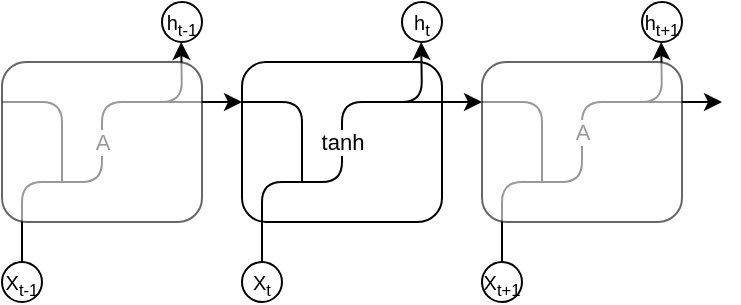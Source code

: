 <mxfile version="24.4.11" type="github">
  <diagram name="第 1 页" id="orEF4y-qbhwABTCdEqji">
    <mxGraphModel dx="659" dy="349" grid="1" gridSize="10" guides="1" tooltips="1" connect="1" arrows="1" fold="1" page="1" pageScale="1" pageWidth="827" pageHeight="1169" math="0" shadow="0">
      <root>
        <mxCell id="0" />
        <mxCell id="1" parent="0" />
        <mxCell id="CypTaMBvUHZM8Jd75lHG-10" value="" style="endArrow=classic;html=1;rounded=1;fillColor=none;curved=0;entryX=0;entryY=0.25;entryDx=0;entryDy=0;" edge="1" parent="1" target="CypTaMBvUHZM8Jd75lHG-29">
          <mxGeometry width="50" height="50" relative="1" as="geometry">
            <mxPoint x="170" y="180" as="sourcePoint" />
            <mxPoint x="270" y="100" as="targetPoint" />
            <Array as="points">
              <mxPoint x="170" y="140" />
              <mxPoint x="210" y="140" />
              <mxPoint x="210" y="100" />
            </Array>
          </mxGeometry>
        </mxCell>
        <mxCell id="CypTaMBvUHZM8Jd75lHG-13" value="A" style="edgeLabel;html=1;align=center;verticalAlign=middle;resizable=0;points=[];" vertex="1" connectable="0" parent="CypTaMBvUHZM8Jd75lHG-10">
          <mxGeometry x="-0.076" relative="1" as="geometry">
            <mxPoint y="-12" as="offset" />
          </mxGeometry>
        </mxCell>
        <mxCell id="CypTaMBvUHZM8Jd75lHG-4" value="&lt;font style=&quot;font-size: 10px;&quot;&gt;X&lt;sub&gt;t-1&lt;/sub&gt;&lt;/font&gt;" style="ellipse;whiteSpace=wrap;html=1;aspect=fixed;" vertex="1" parent="1">
          <mxGeometry x="160" y="180" width="20" height="20" as="geometry" />
        </mxCell>
        <mxCell id="CypTaMBvUHZM8Jd75lHG-5" value="&lt;font style=&quot;font-size: 10px;&quot;&gt;h&lt;sub&gt;t-1&lt;/sub&gt;&lt;/font&gt;" style="ellipse;whiteSpace=wrap;html=1;aspect=fixed;" vertex="1" parent="1">
          <mxGeometry x="240" y="50" width="20" height="20" as="geometry" />
        </mxCell>
        <mxCell id="CypTaMBvUHZM8Jd75lHG-11" value="" style="endArrow=none;html=1;rounded=1;exitX=0.016;exitY=0.276;exitDx=0;exitDy=0;exitPerimeter=0;curved=0;" edge="1" parent="1">
          <mxGeometry width="50" height="50" relative="1" as="geometry">
            <mxPoint x="160.0" y="100.0" as="sourcePoint" />
            <mxPoint x="190" y="140" as="targetPoint" />
            <Array as="points">
              <mxPoint x="190" y="100" />
            </Array>
          </mxGeometry>
        </mxCell>
        <mxCell id="CypTaMBvUHZM8Jd75lHG-14" value="" style="endArrow=classic;html=1;rounded=1;curved=0;" edge="1" parent="1">
          <mxGeometry width="50" height="50" relative="1" as="geometry">
            <mxPoint x="220" y="100" as="sourcePoint" />
            <mxPoint x="249.6" y="70" as="targetPoint" />
            <Array as="points">
              <mxPoint x="250" y="100" />
            </Array>
          </mxGeometry>
        </mxCell>
        <mxCell id="CypTaMBvUHZM8Jd75lHG-29" value="" style="rounded=1;whiteSpace=wrap;html=1;fillColor=none;" vertex="1" parent="1">
          <mxGeometry x="280" y="80" width="100" height="80" as="geometry" />
        </mxCell>
        <mxCell id="CypTaMBvUHZM8Jd75lHG-30" value="" style="endArrow=classic;html=1;rounded=1;fillColor=none;curved=0;entryX=0;entryY=0.25;entryDx=0;entryDy=0;" edge="1" parent="1" target="CypTaMBvUHZM8Jd75lHG-36">
          <mxGeometry width="50" height="50" relative="1" as="geometry">
            <mxPoint x="290" y="180" as="sourcePoint" />
            <mxPoint x="390" y="100" as="targetPoint" />
            <Array as="points">
              <mxPoint x="290" y="140" />
              <mxPoint x="330" y="140" />
              <mxPoint x="330" y="100" />
            </Array>
          </mxGeometry>
        </mxCell>
        <mxCell id="CypTaMBvUHZM8Jd75lHG-31" value="tanh" style="edgeLabel;html=1;align=center;verticalAlign=middle;resizable=0;points=[];" vertex="1" connectable="0" parent="CypTaMBvUHZM8Jd75lHG-30">
          <mxGeometry x="-0.076" relative="1" as="geometry">
            <mxPoint y="-12" as="offset" />
          </mxGeometry>
        </mxCell>
        <mxCell id="CypTaMBvUHZM8Jd75lHG-32" value="&lt;font style=&quot;font-size: 10px;&quot;&gt;X&lt;sub&gt;t&lt;/sub&gt;&lt;/font&gt;" style="ellipse;whiteSpace=wrap;html=1;aspect=fixed;" vertex="1" parent="1">
          <mxGeometry x="280" y="180" width="20" height="20" as="geometry" />
        </mxCell>
        <mxCell id="CypTaMBvUHZM8Jd75lHG-33" value="&lt;font style=&quot;font-size: 10px;&quot;&gt;h&lt;sub&gt;t&lt;/sub&gt;&lt;/font&gt;" style="ellipse;whiteSpace=wrap;html=1;aspect=fixed;" vertex="1" parent="1">
          <mxGeometry x="360" y="50" width="20" height="20" as="geometry" />
        </mxCell>
        <mxCell id="CypTaMBvUHZM8Jd75lHG-34" value="" style="endArrow=none;html=1;rounded=1;exitX=0.016;exitY=0.276;exitDx=0;exitDy=0;exitPerimeter=0;curved=0;" edge="1" parent="1">
          <mxGeometry width="50" height="50" relative="1" as="geometry">
            <mxPoint x="280.0" y="100" as="sourcePoint" />
            <mxPoint x="310" y="140" as="targetPoint" />
            <Array as="points">
              <mxPoint x="310" y="100" />
            </Array>
          </mxGeometry>
        </mxCell>
        <mxCell id="CypTaMBvUHZM8Jd75lHG-35" value="" style="endArrow=classic;html=1;rounded=1;curved=0;" edge="1" parent="1">
          <mxGeometry width="50" height="50" relative="1" as="geometry">
            <mxPoint x="340" y="100" as="sourcePoint" />
            <mxPoint x="369.6" y="70" as="targetPoint" />
            <Array as="points">
              <mxPoint x="370" y="100" />
            </Array>
          </mxGeometry>
        </mxCell>
        <mxCell id="CypTaMBvUHZM8Jd75lHG-37" value="" style="endArrow=classic;html=1;rounded=1;fillColor=none;curved=0;" edge="1" parent="1">
          <mxGeometry width="50" height="50" relative="1" as="geometry">
            <mxPoint x="410" y="180" as="sourcePoint" />
            <mxPoint x="520" y="100" as="targetPoint" />
            <Array as="points">
              <mxPoint x="410" y="140" />
              <mxPoint x="450" y="140" />
              <mxPoint x="450" y="100" />
            </Array>
          </mxGeometry>
        </mxCell>
        <mxCell id="CypTaMBvUHZM8Jd75lHG-38" value="A" style="edgeLabel;html=1;align=center;verticalAlign=middle;resizable=0;points=[];" vertex="1" connectable="0" parent="CypTaMBvUHZM8Jd75lHG-37">
          <mxGeometry x="-0.076" relative="1" as="geometry">
            <mxPoint y="-17" as="offset" />
          </mxGeometry>
        </mxCell>
        <mxCell id="CypTaMBvUHZM8Jd75lHG-39" value="&lt;font style=&quot;font-size: 10px;&quot;&gt;X&lt;sub&gt;t+1&lt;/sub&gt;&lt;/font&gt;" style="ellipse;whiteSpace=wrap;html=1;aspect=fixed;" vertex="1" parent="1">
          <mxGeometry x="400" y="180" width="20" height="20" as="geometry" />
        </mxCell>
        <mxCell id="CypTaMBvUHZM8Jd75lHG-40" value="&lt;font style=&quot;font-size: 10px;&quot;&gt;h&lt;sub&gt;t+1&lt;/sub&gt;&lt;/font&gt;" style="ellipse;whiteSpace=wrap;html=1;aspect=fixed;" vertex="1" parent="1">
          <mxGeometry x="480" y="50" width="20" height="20" as="geometry" />
        </mxCell>
        <mxCell id="CypTaMBvUHZM8Jd75lHG-41" value="" style="endArrow=none;html=1;rounded=1;exitX=0.016;exitY=0.276;exitDx=0;exitDy=0;exitPerimeter=0;curved=0;" edge="1" parent="1">
          <mxGeometry width="50" height="50" relative="1" as="geometry">
            <mxPoint x="400.0" y="100" as="sourcePoint" />
            <mxPoint x="430" y="140" as="targetPoint" />
            <Array as="points">
              <mxPoint x="430" y="100" />
            </Array>
          </mxGeometry>
        </mxCell>
        <mxCell id="CypTaMBvUHZM8Jd75lHG-42" value="" style="endArrow=classic;html=1;rounded=1;curved=0;" edge="1" parent="1">
          <mxGeometry width="50" height="50" relative="1" as="geometry">
            <mxPoint x="460" y="100" as="sourcePoint" />
            <mxPoint x="489.6" y="70" as="targetPoint" />
            <Array as="points">
              <mxPoint x="490" y="100" />
            </Array>
          </mxGeometry>
        </mxCell>
        <mxCell id="CypTaMBvUHZM8Jd75lHG-1" value="" style="rounded=1;whiteSpace=wrap;html=1;opacity=60;" vertex="1" parent="1">
          <mxGeometry x="160" y="80" width="100" height="80" as="geometry" />
        </mxCell>
        <mxCell id="CypTaMBvUHZM8Jd75lHG-36" value="" style="rounded=1;whiteSpace=wrap;html=1;opacity=60;" vertex="1" parent="1">
          <mxGeometry x="400" y="80" width="100" height="80" as="geometry" />
        </mxCell>
      </root>
    </mxGraphModel>
  </diagram>
</mxfile>

